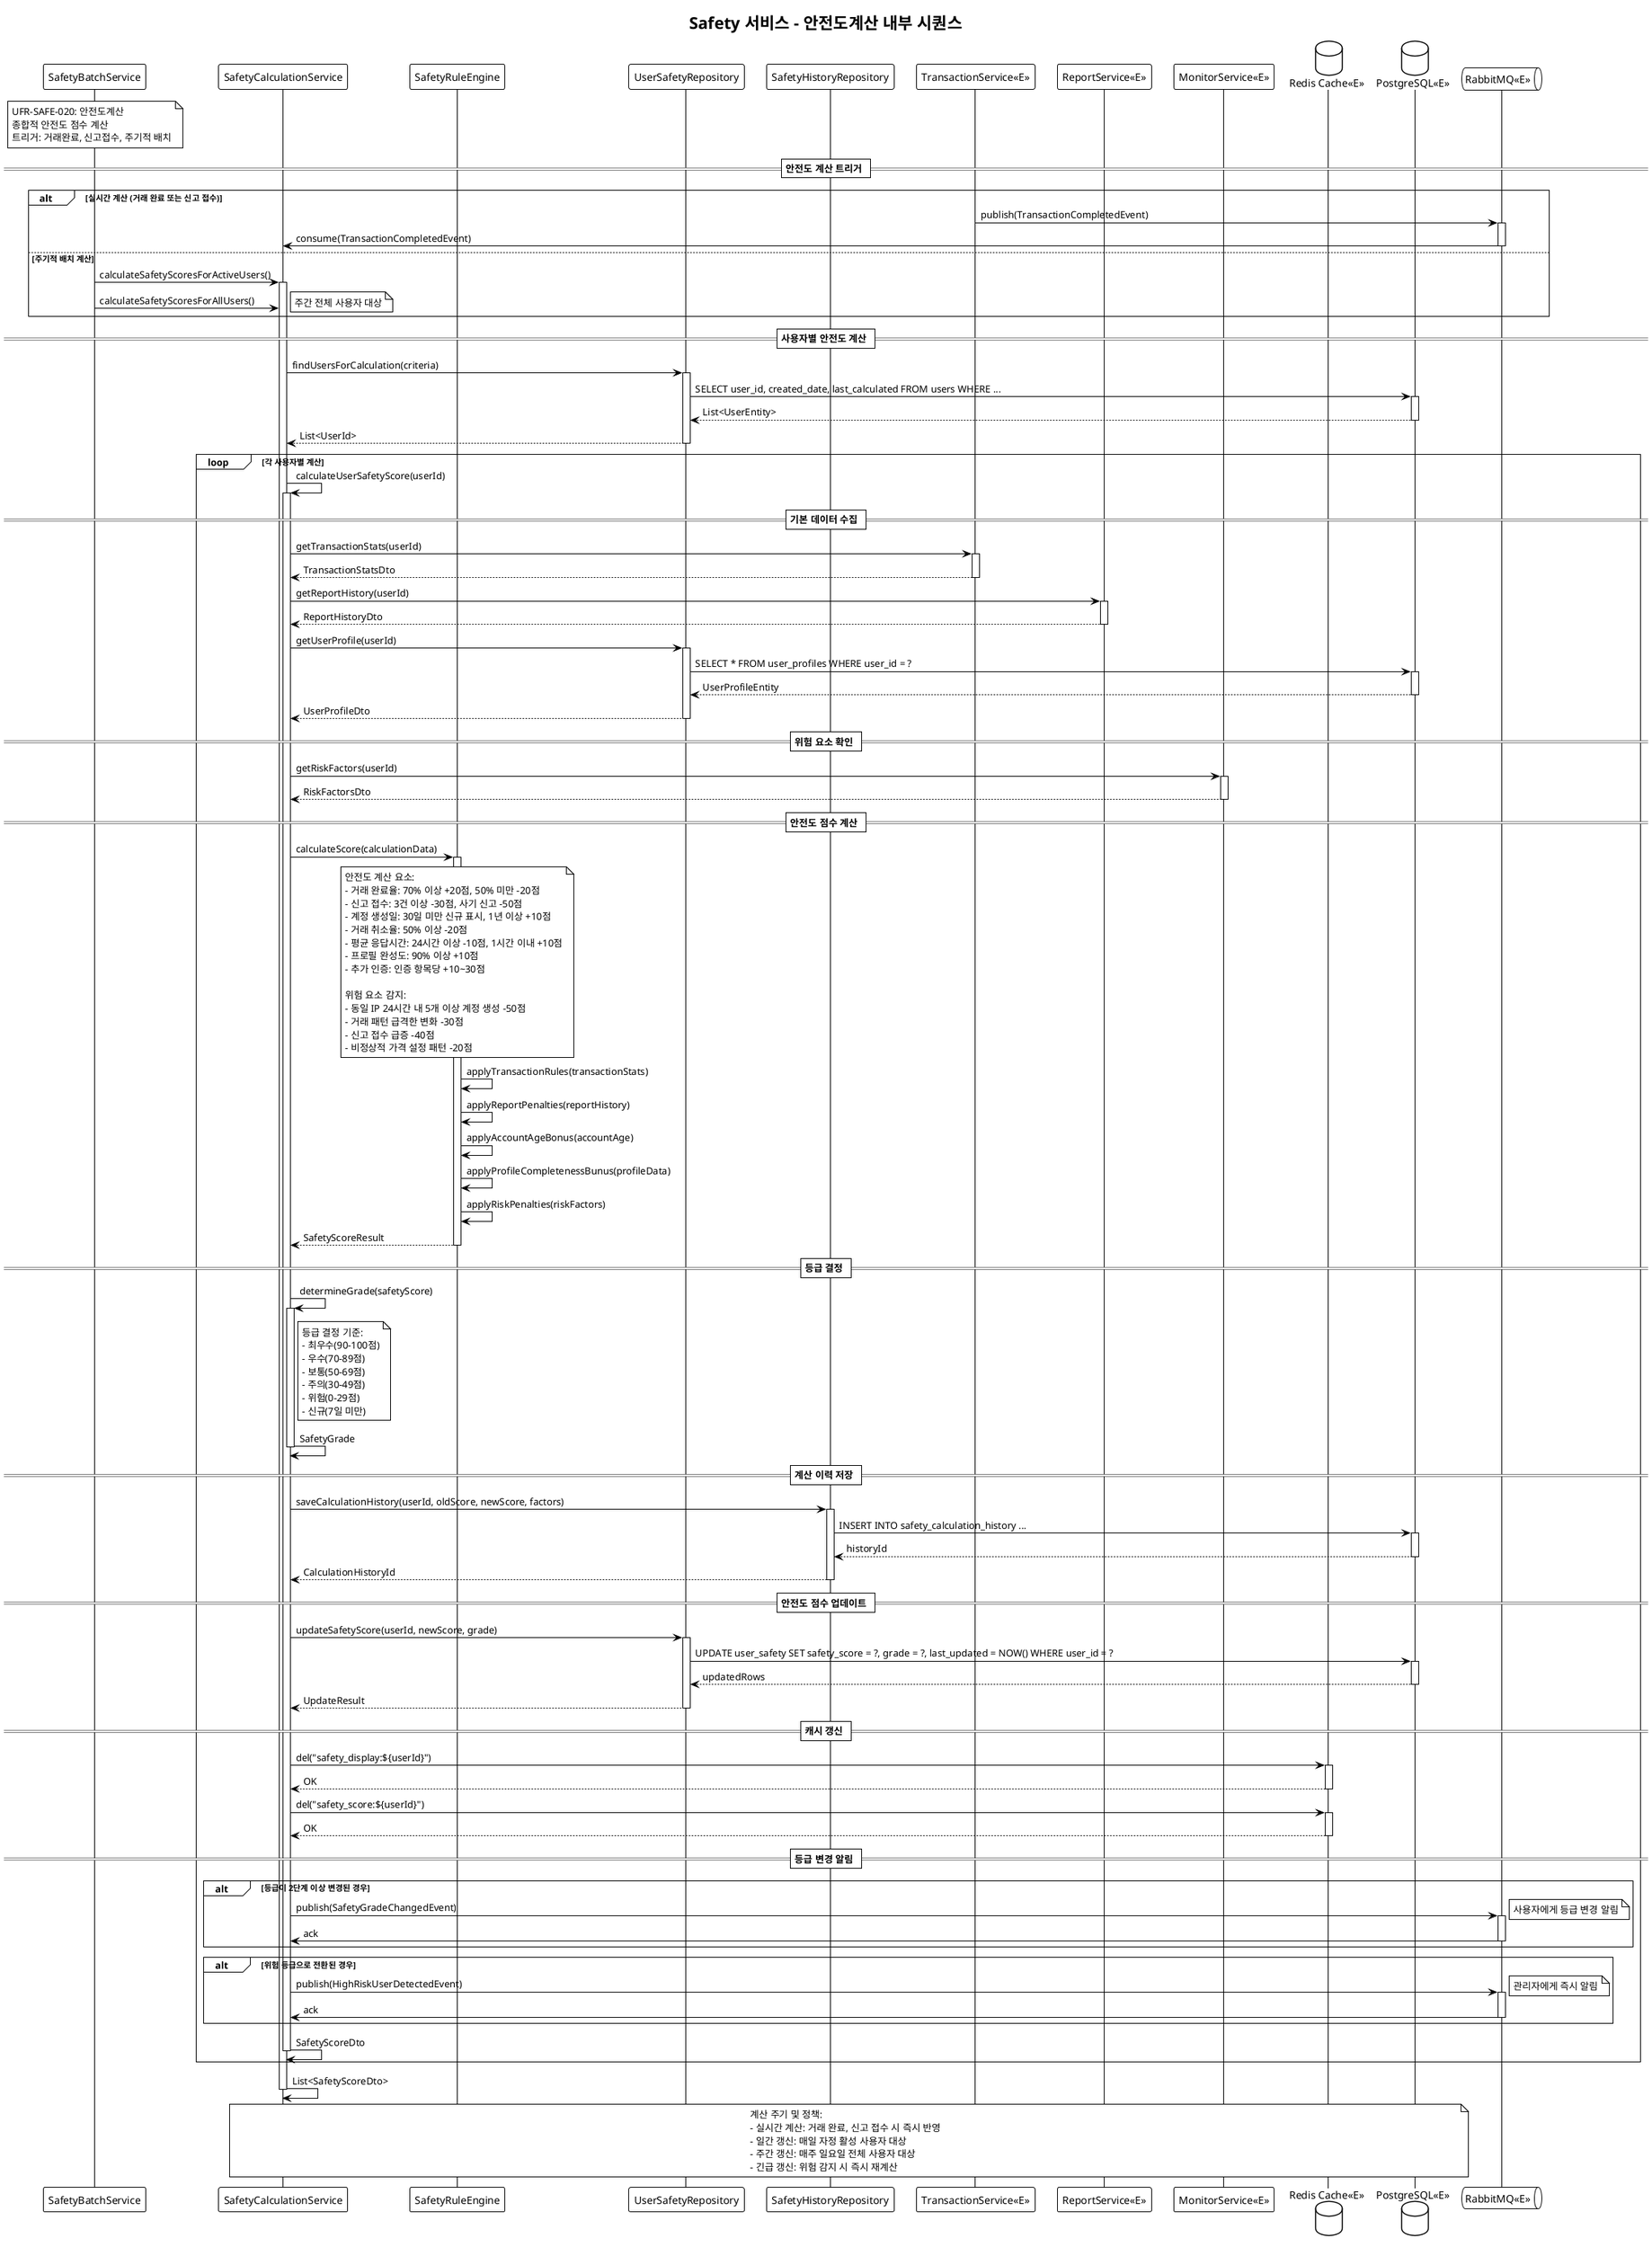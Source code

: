 @startuml
!theme mono

title Safety 서비스 - 안전도계산 내부 시퀀스

participant "SafetyBatchService" as batchService
participant "SafetyCalculationService" as calcService
participant "SafetyRuleEngine" as ruleEngine
participant "UserSafetyRepository" as userRepo
participant "SafetyHistoryRepository" as historyRepo
participant "TransactionService<<E>>" as transactionService
participant "ReportService<<E>>" as reportService
participant "MonitorService<<E>>" as monitorService
database "Redis Cache<<E>>" as cache
database "PostgreSQL<<E>>" as database
queue "RabbitMQ<<E>>" as messageQueue

note over batchService
UFR-SAFE-020: 안전도계산
종합적 안전도 점수 계산
트리거: 거래완료, 신고접수, 주기적 배치
end note

== 안전도 계산 트리거 ==
alt 실시간 계산 (거래 완료 또는 신고 접수)
    transactionService -> messageQueue: publish(TransactionCompletedEvent)
    activate messageQueue
    messageQueue -> calcService: consume(TransactionCompletedEvent)
    deactivate messageQueue

else 주기적 배치 계산
    batchService -> calcService: calculateSafetyScoresForActiveUsers()
    activate calcService

    batchService -> calcService: calculateSafetyScoresForAllUsers()
    note right: 주간 전체 사용자 대상
end

== 사용자별 안전도 계산 ==
activate calcService

calcService -> userRepo: findUsersForCalculation(criteria)
activate userRepo

userRepo -> database: SELECT user_id, created_date, last_calculated FROM users WHERE ...
activate database
database --> userRepo: List<UserEntity>
deactivate database

userRepo --> calcService: List<UserId>
deactivate userRepo

loop 각 사용자별 계산
    calcService -> calcService: calculateUserSafetyScore(userId)
    activate calcService

    == 기본 데이터 수집 ==
    calcService -> transactionService: getTransactionStats(userId)
    activate transactionService
    transactionService --> calcService: TransactionStatsDto
    deactivate transactionService

    calcService -> reportService: getReportHistory(userId)
    activate reportService
    reportService --> calcService: ReportHistoryDto
    deactivate reportService

    calcService -> userRepo: getUserProfile(userId)
    activate userRepo

    userRepo -> database: SELECT * FROM user_profiles WHERE user_id = ?
    activate database
    database --> userRepo: UserProfileEntity
    deactivate database

    userRepo --> calcService: UserProfileDto
    deactivate userRepo

    == 위험 요소 확인 ==
    calcService -> monitorService: getRiskFactors(userId)
    activate monitorService
    monitorService --> calcService: RiskFactorsDto
    deactivate monitorService

    == 안전도 점수 계산 ==
    calcService -> ruleEngine: calculateScore(calculationData)
    activate ruleEngine

    note over ruleEngine
    안전도 계산 요소:
    - 거래 완료율: 70% 이상 +20점, 50% 미만 -20점
    - 신고 접수: 3건 이상 -30점, 사기 신고 -50점
    - 계정 생성일: 30일 미만 신규 표시, 1년 이상 +10점
    - 거래 취소율: 50% 이상 -20점
    - 평균 응답시간: 24시간 이상 -10점, 1시간 이내 +10점
    - 프로필 완성도: 90% 이상 +10점
    - 추가 인증: 인증 항목당 +10~30점

    위험 요소 감지:
    - 동일 IP 24시간 내 5개 이상 계정 생성 -50점
    - 거래 패턴 급격한 변화 -30점
    - 신고 접수 급증 -40점
    - 비정상적 가격 설정 패턴 -20점
    end note

    ruleEngine -> ruleEngine: applyTransactionRules(transactionStats)
    ruleEngine -> ruleEngine: applyReportPenalties(reportHistory)
    ruleEngine -> ruleEngine: applyAccountAgeBonus(accountAge)
    ruleEngine -> ruleEngine: applyProfileCompletenessBunus(profileData)
    ruleEngine -> ruleEngine: applyRiskPenalties(riskFactors)

    ruleEngine --> calcService: SafetyScoreResult
    deactivate ruleEngine

    == 등급 결정 ==
    calcService -> calcService: determineGrade(safetyScore)
    activate calcService

    note right of calcService
    등급 결정 기준:
    - 최우수(90-100점)
    - 우수(70-89점)
    - 보통(50-69점)
    - 주의(30-49점)
    - 위험(0-29점)
    - 신규(7일 미만)
    end note

    calcService -> calcService: SafetyGrade
    deactivate calcService

    == 계산 이력 저장 ==
    calcService -> historyRepo: saveCalculationHistory(userId, oldScore, newScore, factors)
    activate historyRepo

    historyRepo -> database: INSERT INTO safety_calculation_history ...
    activate database
    database --> historyRepo: historyId
    deactivate database

    historyRepo --> calcService: CalculationHistoryId
    deactivate historyRepo

    == 안전도 점수 업데이트 ==
    calcService -> userRepo: updateSafetyScore(userId, newScore, grade)
    activate userRepo

    userRepo -> database: UPDATE user_safety SET safety_score = ?, grade = ?, last_updated = NOW() WHERE user_id = ?
    activate database
    database --> userRepo: updatedRows
    deactivate database

    userRepo --> calcService: UpdateResult
    deactivate userRepo

    == 캐시 갱신 ==
    calcService -> cache: del("safety_display:${userId}")
    activate cache
    cache --> calcService: OK
    deactivate cache

    calcService -> cache: del("safety_score:${userId}")
    activate cache
    cache --> calcService: OK
    deactivate cache

    == 등급 변경 알림 ==
    alt 등급이 2단계 이상 변경된 경우
        calcService -> messageQueue: publish(SafetyGradeChangedEvent)
        activate messageQueue
        note right: 사용자에게 등급 변경 알림

        messageQueue -> calcService: ack
        deactivate messageQueue
    end

    alt 위험 등급으로 전환된 경우
        calcService -> messageQueue: publish(HighRiskUserDetectedEvent)
        activate messageQueue
        note right: 관리자에게 즉시 알림

        messageQueue -> calcService: ack
        deactivate messageQueue
    end

    calcService -> calcService: SafetyScoreDto
    deactivate calcService
end

calcService -> calcService: List<SafetyScoreDto>
deactivate calcService

note over calcService, database
계산 주기 및 정책:
- 실시간 계산: 거래 완료, 신고 접수 시 즉시 반영
- 일간 갱신: 매일 자정 활성 사용자 대상
- 주간 갱신: 매주 일요일 전체 사용자 대상
- 긴급 갱신: 위험 감지 시 즉시 재계산
end note

@enduml